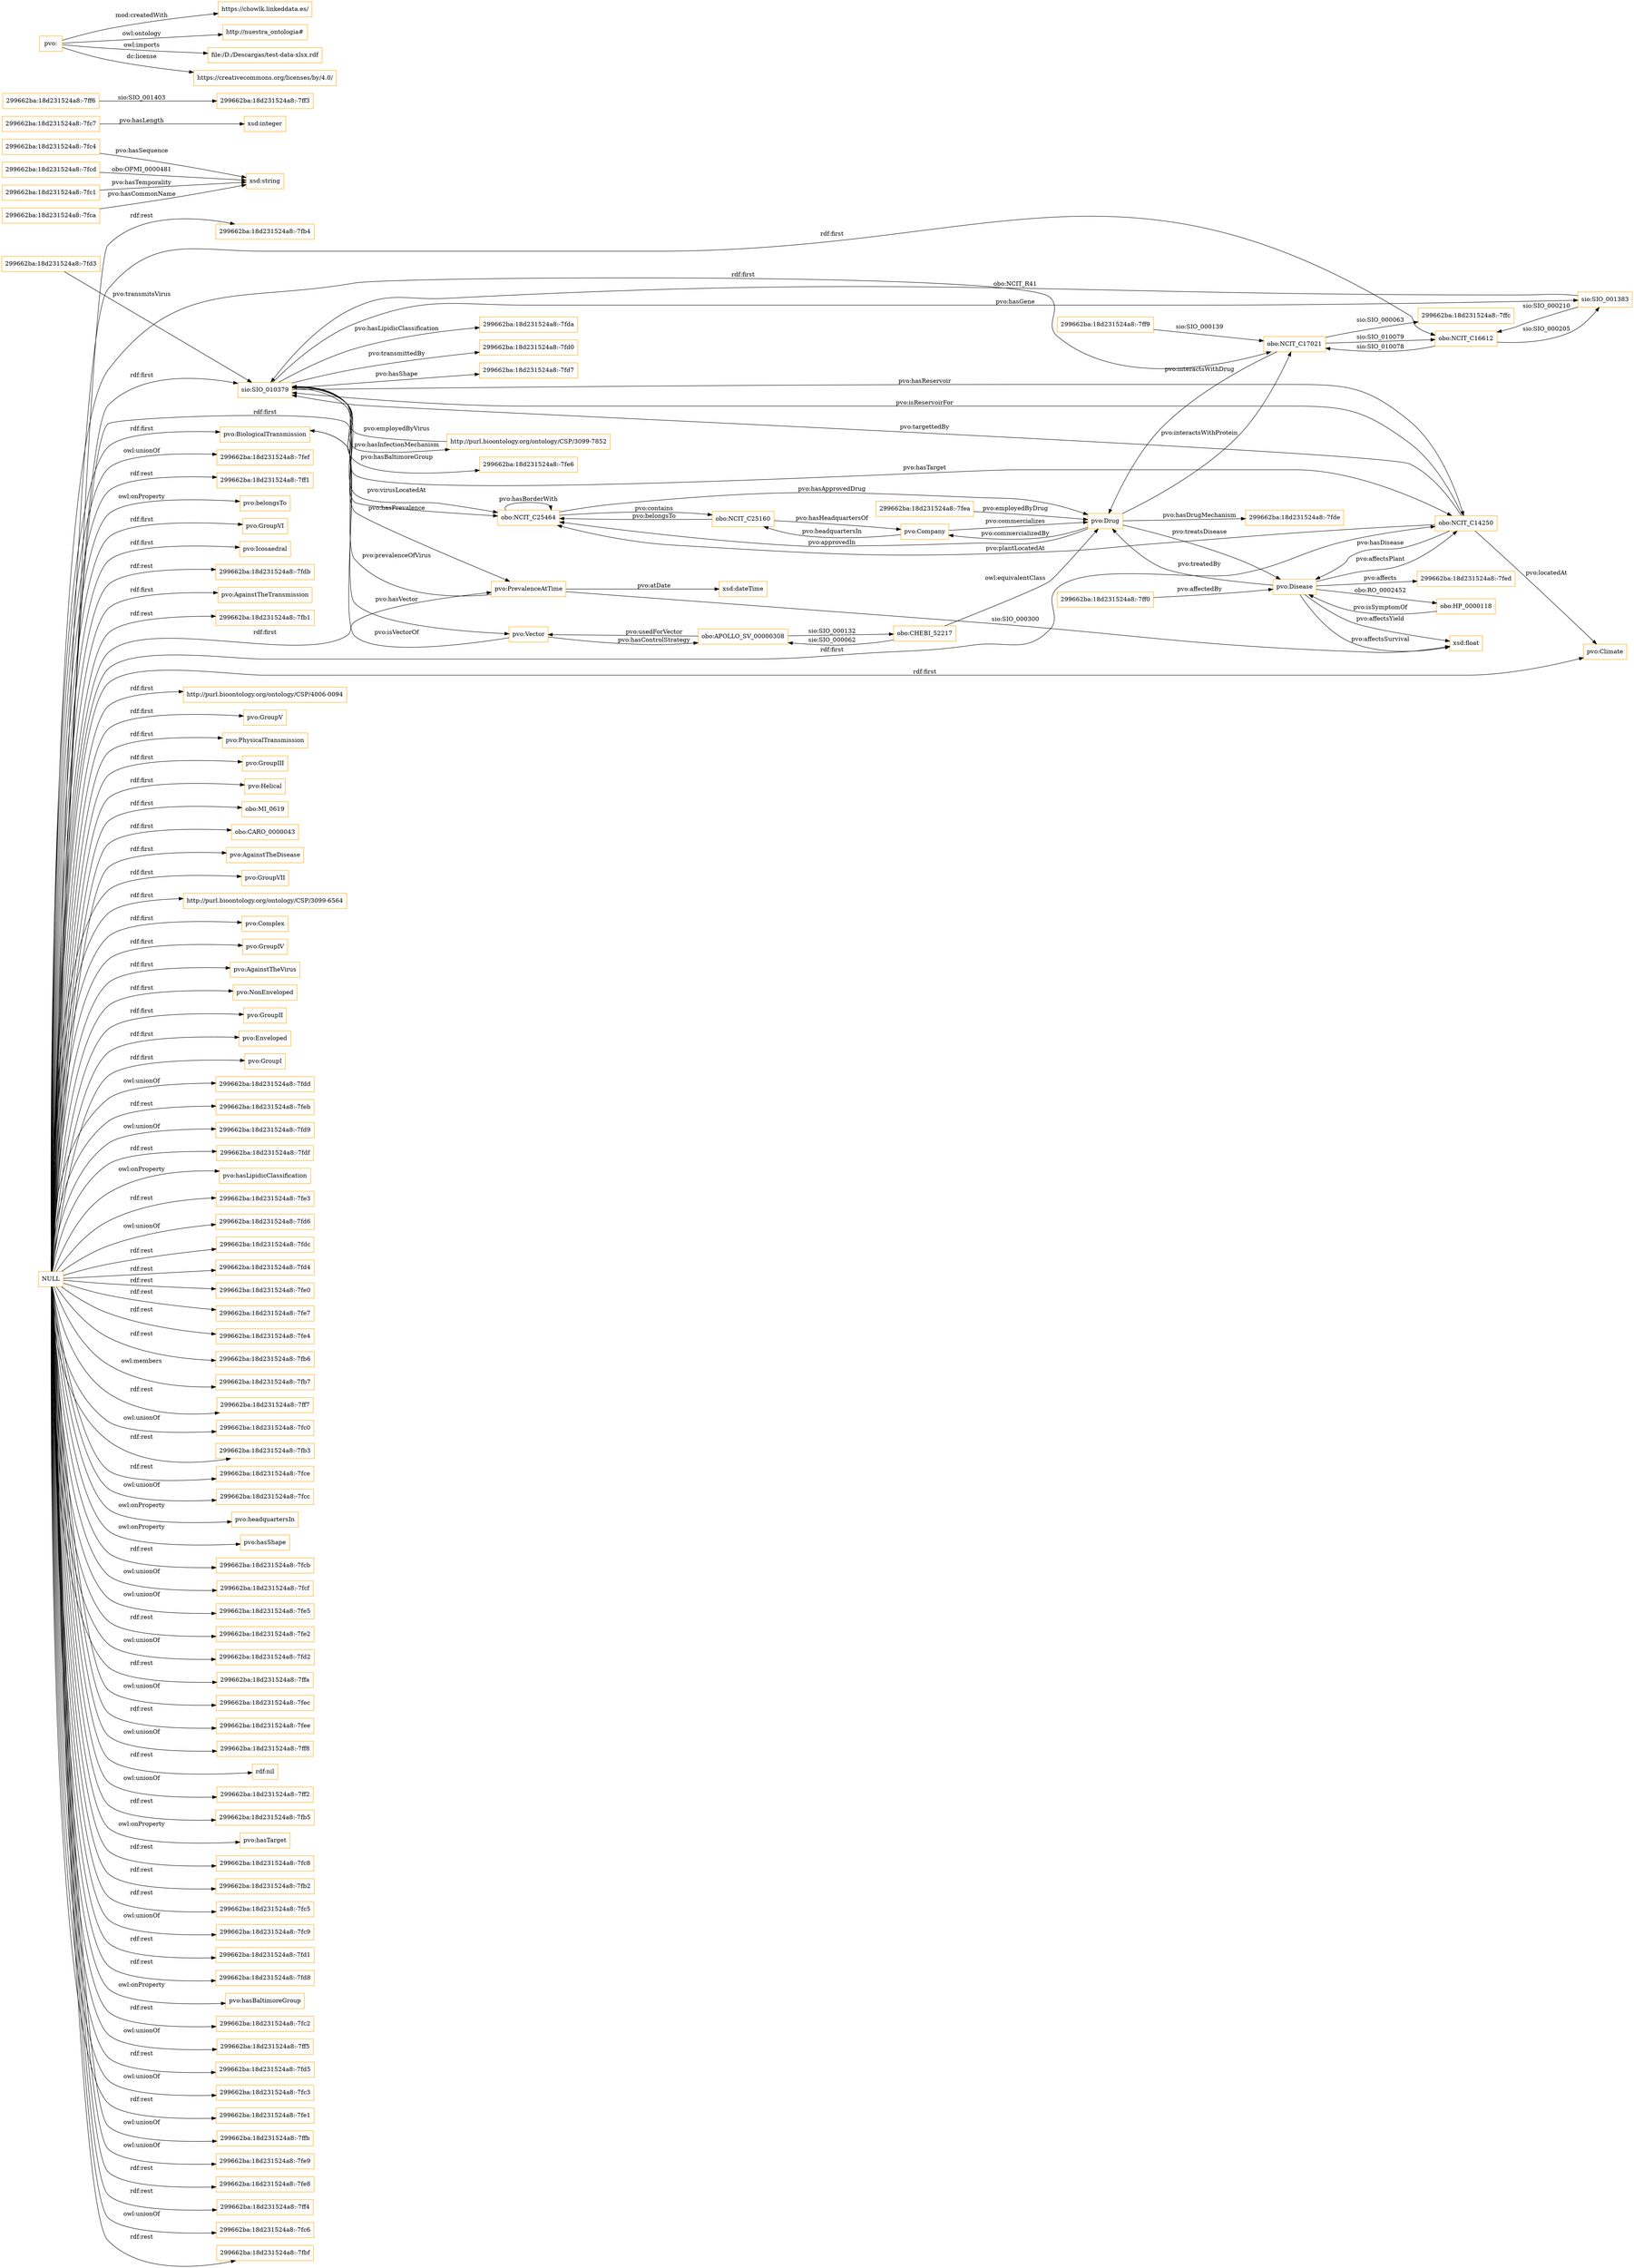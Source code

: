 digraph ar2dtool_diagram { 
rankdir=LR;
size="1501"
node [shape = rectangle, color="orange"]; "pvo:GroupVI" "pvo:Icosaedral" "pvo:Company" "obo:APOLLO_SV_00000308" "299662ba:18d231524a8:-7ff9" "pvo:AgainstTheTransmission" "sio:SIO_010379" "obo:NCIT_C16612" "299662ba:18d231524a8:-7fc4" "http://purl.bioontology.org/ontology/CSP/4006-0094" "pvo:GroupV" "pvo:PhysicalTransmission" "299662ba:18d231524a8:-7fcd" "299662ba:18d231524a8:-7fd3" "299662ba:18d231524a8:-7fe6" "pvo:Vector" "pvo:GroupIII" "pvo:BiologicalTransmission" "299662ba:18d231524a8:-7fc7" "obo:NCIT_C25160" "299662ba:18d231524a8:-7ff3" "299662ba:18d231524a8:-7fda" "obo:NCIT_C25464" "obo:NCIT_C14250" "299662ba:18d231524a8:-7fc1" "299662ba:18d231524a8:-7fde" "299662ba:18d231524a8:-7ff6" "pvo:PrevalenceAtTime" "pvo:Helical" "obo:HP_0000118" "pvo:Disease" "pvo:Climate" "obo:CHEBI_52217" "299662ba:18d231524a8:-7fea" "299662ba:18d231524a8:-7fd0" "299662ba:18d231524a8:-7fd7" "obo:MI_0619" "pvo:Drug" "obo:CARO_0000043" "pvo:AgainstTheDisease" "pvo:GroupVII" "http://purl.bioontology.org/ontology/CSP/3099-6564" "299662ba:18d231524a8:-7ff0" "pvo:Complex" "pvo:GroupIV" "pvo:AgainstTheVirus" "299662ba:18d231524a8:-7fca" "http://purl.bioontology.org/ontology/CSP/3099-7852" "pvo:NonEnveloped" "sio:SIO_001383" "pvo:GroupII" "obo:NCIT_C17021" "299662ba:18d231524a8:-7ffc" "pvo:Enveloped" "pvo:GroupI" "299662ba:18d231524a8:-7fed" ; /*classes style*/
	"obo:CHEBI_52217" -> "pvo:Drug" [ label = "owl:equivalentClass" ];
	"NULL" -> "pvo:NonEnveloped" [ label = "rdf:first" ];
	"NULL" -> "299662ba:18d231524a8:-7fdd" [ label = "owl:unionOf" ];
	"NULL" -> "299662ba:18d231524a8:-7feb" [ label = "rdf:rest" ];
	"NULL" -> "299662ba:18d231524a8:-7fd9" [ label = "owl:unionOf" ];
	"NULL" -> "299662ba:18d231524a8:-7fdf" [ label = "rdf:rest" ];
	"NULL" -> "pvo:hasLipidicClassification" [ label = "owl:onProperty" ];
	"NULL" -> "sio:SIO_010379" [ label = "rdf:first" ];
	"NULL" -> "pvo:GroupVII" [ label = "rdf:first" ];
	"NULL" -> "obo:CARO_0000043" [ label = "rdf:first" ];
	"NULL" -> "299662ba:18d231524a8:-7fe3" [ label = "rdf:rest" ];
	"NULL" -> "299662ba:18d231524a8:-7fd6" [ label = "owl:unionOf" ];
	"NULL" -> "obo:NCIT_C16612" [ label = "rdf:first" ];
	"NULL" -> "pvo:AgainstTheDisease" [ label = "rdf:first" ];
	"NULL" -> "299662ba:18d231524a8:-7fdc" [ label = "rdf:rest" ];
	"NULL" -> "pvo:PhysicalTransmission" [ label = "rdf:first" ];
	"NULL" -> "299662ba:18d231524a8:-7fd4" [ label = "rdf:rest" ];
	"NULL" -> "pvo:Complex" [ label = "rdf:first" ];
	"NULL" -> "pvo:GroupIII" [ label = "rdf:first" ];
	"NULL" -> "299662ba:18d231524a8:-7fe0" [ label = "rdf:rest" ];
	"NULL" -> "299662ba:18d231524a8:-7fe7" [ label = "rdf:rest" ];
	"NULL" -> "obo:MI_0619" [ label = "rdf:first" ];
	"NULL" -> "http://purl.bioontology.org/ontology/CSP/3099-6564" [ label = "rdf:first" ];
	"NULL" -> "299662ba:18d231524a8:-7fe4" [ label = "rdf:rest" ];
	"NULL" -> "299662ba:18d231524a8:-7fb6" [ label = "rdf:rest" ];
	"NULL" -> "299662ba:18d231524a8:-7fb7" [ label = "owl:members" ];
	"NULL" -> "299662ba:18d231524a8:-7ff7" [ label = "rdf:rest" ];
	"NULL" -> "obo:NCIT_C25464" [ label = "rdf:first" ];
	"NULL" -> "299662ba:18d231524a8:-7fc0" [ label = "owl:unionOf" ];
	"NULL" -> "299662ba:18d231524a8:-7fb3" [ label = "rdf:rest" ];
	"NULL" -> "299662ba:18d231524a8:-7fce" [ label = "rdf:rest" ];
	"NULL" -> "299662ba:18d231524a8:-7fcc" [ label = "owl:unionOf" ];
	"NULL" -> "pvo:headquartersIn" [ label = "owl:onProperty" ];
	"NULL" -> "pvo:GroupV" [ label = "rdf:first" ];
	"NULL" -> "pvo:hasShape" [ label = "owl:onProperty" ];
	"NULL" -> "299662ba:18d231524a8:-7fcb" [ label = "rdf:rest" ];
	"NULL" -> "obo:NCIT_C14250" [ label = "rdf:first" ];
	"NULL" -> "299662ba:18d231524a8:-7fcf" [ label = "owl:unionOf" ];
	"NULL" -> "http://purl.bioontology.org/ontology/CSP/4006-0094" [ label = "rdf:first" ];
	"NULL" -> "299662ba:18d231524a8:-7fe5" [ label = "owl:unionOf" ];
	"NULL" -> "299662ba:18d231524a8:-7fe2" [ label = "rdf:rest" ];
	"NULL" -> "obo:NCIT_C17021" [ label = "rdf:first" ];
	"NULL" -> "299662ba:18d231524a8:-7fd2" [ label = "owl:unionOf" ];
	"NULL" -> "299662ba:18d231524a8:-7ffa" [ label = "rdf:rest" ];
	"NULL" -> "pvo:BiologicalTransmission" [ label = "rdf:first" ];
	"NULL" -> "299662ba:18d231524a8:-7fec" [ label = "owl:unionOf" ];
	"NULL" -> "299662ba:18d231524a8:-7fee" [ label = "rdf:rest" ];
	"NULL" -> "299662ba:18d231524a8:-7ff8" [ label = "owl:unionOf" ];
	"NULL" -> "rdf:nil" [ label = "rdf:rest" ];
	"NULL" -> "pvo:GroupI" [ label = "rdf:first" ];
	"NULL" -> "pvo:Enveloped" [ label = "rdf:first" ];
	"NULL" -> "299662ba:18d231524a8:-7ff2" [ label = "owl:unionOf" ];
	"NULL" -> "pvo:AgainstTheTransmission" [ label = "rdf:first" ];
	"NULL" -> "299662ba:18d231524a8:-7fb5" [ label = "rdf:rest" ];
	"NULL" -> "pvo:hasTarget" [ label = "owl:onProperty" ];
	"NULL" -> "299662ba:18d231524a8:-7fc8" [ label = "rdf:rest" ];
	"NULL" -> "pvo:PrevalenceAtTime" [ label = "rdf:first" ];
	"NULL" -> "299662ba:18d231524a8:-7fb2" [ label = "rdf:rest" ];
	"NULL" -> "299662ba:18d231524a8:-7fc5" [ label = "rdf:rest" ];
	"NULL" -> "299662ba:18d231524a8:-7fc9" [ label = "owl:unionOf" ];
	"NULL" -> "299662ba:18d231524a8:-7fd1" [ label = "rdf:rest" ];
	"NULL" -> "299662ba:18d231524a8:-7fd8" [ label = "rdf:rest" ];
	"NULL" -> "pvo:hasBaltimoreGroup" [ label = "owl:onProperty" ];
	"NULL" -> "pvo:GroupVI" [ label = "rdf:first" ];
	"NULL" -> "pvo:Climate" [ label = "rdf:first" ];
	"NULL" -> "299662ba:18d231524a8:-7fc2" [ label = "rdf:rest" ];
	"NULL" -> "299662ba:18d231524a8:-7ff5" [ label = "owl:unionOf" ];
	"NULL" -> "299662ba:18d231524a8:-7fd5" [ label = "rdf:rest" ];
	"NULL" -> "pvo:GroupII" [ label = "rdf:first" ];
	"NULL" -> "299662ba:18d231524a8:-7fc3" [ label = "owl:unionOf" ];
	"NULL" -> "299662ba:18d231524a8:-7fe1" [ label = "rdf:rest" ];
	"NULL" -> "299662ba:18d231524a8:-7ffb" [ label = "owl:unionOf" ];
	"NULL" -> "pvo:Icosaedral" [ label = "rdf:first" ];
	"NULL" -> "299662ba:18d231524a8:-7fe9" [ label = "owl:unionOf" ];
	"NULL" -> "299662ba:18d231524a8:-7fe8" [ label = "rdf:rest" ];
	"NULL" -> "299662ba:18d231524a8:-7ff4" [ label = "rdf:rest" ];
	"NULL" -> "299662ba:18d231524a8:-7fc6" [ label = "owl:unionOf" ];
	"NULL" -> "299662ba:18d231524a8:-7fbf" [ label = "rdf:rest" ];
	"NULL" -> "pvo:Helical" [ label = "rdf:first" ];
	"NULL" -> "299662ba:18d231524a8:-7fef" [ label = "owl:unionOf" ];
	"NULL" -> "299662ba:18d231524a8:-7ff1" [ label = "rdf:rest" ];
	"NULL" -> "pvo:GroupIV" [ label = "rdf:first" ];
	"NULL" -> "pvo:AgainstTheVirus" [ label = "rdf:first" ];
	"NULL" -> "299662ba:18d231524a8:-7fb4" [ label = "rdf:rest" ];
	"NULL" -> "299662ba:18d231524a8:-7fdb" [ label = "rdf:rest" ];
	"NULL" -> "pvo:belongsTo" [ label = "owl:onProperty" ];
	"NULL" -> "299662ba:18d231524a8:-7fb1" [ label = "rdf:rest" ];
	"pvo:" -> "https://chowlk.linkeddata.es/" [ label = "mod:createdWith" ];
	"pvo:" -> "http://nuestra_ontologia#" [ label = "owl:ontology" ];
	"pvo:" -> "file:/D:/Descargas/test-data-xlsx.rdf" [ label = "owl:imports" ];
	"pvo:" -> "https://creativecommons.org/licenses/by/4.0/" [ label = "dc:license" ];
	"obo:NCIT_C25464" -> "obo:NCIT_C25464" [ label = "pvo:hasBorderWith" ];
	"obo:HP_0000118" -> "pvo:Disease" [ label = "pvo:isSymptomOf" ];
	"sio:SIO_010379" -> "http://purl.bioontology.org/ontology/CSP/3099-7852" [ label = "pvo:hasInfectionMechanism" ];
	"pvo:Disease" -> "obo:HP_0000118" [ label = "obo:RO_0002452" ];
	"sio:SIO_010379" -> "299662ba:18d231524a8:-7fda" [ label = "pvo:hasLipidicClassification" ];
	"pvo:Disease" -> "xsd:float" [ label = "pvo:affectsYield" ];
	"299662ba:18d231524a8:-7fc7" -> "xsd:integer" [ label = "pvo:hasLength" ];
	"http://purl.bioontology.org/ontology/CSP/3099-7852" -> "sio:SIO_010379" [ label = "pvo:employedByVirus" ];
	"299662ba:18d231524a8:-7ff6" -> "299662ba:18d231524a8:-7ff3" [ label = "sio:SIO_001403" ];
	"obo:NCIT_C14250" -> "pvo:Climate" [ label = "pvo:locatedAt" ];
	"sio:SIO_001383" -> "obo:NCIT_C16612" [ label = "sio:SIO_000210" ];
	"obo:APOLLO_SV_00000308" -> "obo:CHEBI_52217" [ label = "sio:SIO_000132" ];
	"pvo:Drug" -> "299662ba:18d231524a8:-7fde" [ label = "pvo:hasDrugMechanism" ];
	"299662ba:18d231524a8:-7fcd" -> "xsd:string" [ label = "obo:OPMI_0000481" ];
	"obo:NCIT_C17021" -> "pvo:Drug" [ label = "pvo:interactsWithDrug" ];
	"sio:SIO_010379" -> "pvo:PrevalenceAtTime" [ label = "pvo:hasPrevalence" ];
	"pvo:Disease" -> "obo:NCIT_C14250" [ label = "pvo:affectsPlant" ];
	"sio:SIO_010379" -> "obo:NCIT_C25464" [ label = "pvo:virusLocatedAt" ];
	"obo:NCIT_C25160" -> "pvo:Company" [ label = "pvo:hasHeadquartersOf" ];
	"299662ba:18d231524a8:-7fc1" -> "xsd:string" [ label = "pvo:hasTemporality" ];
	"pvo:Company" -> "obo:NCIT_C25160" [ label = "pvo:headquartersIn" ];
	"299662ba:18d231524a8:-7fca" -> "xsd:string" [ label = "pvo:hasCommonName" ];
	"299662ba:18d231524a8:-7fd3" -> "sio:SIO_010379" [ label = "pvo:transmitsVirus" ];
	"299662ba:18d231524a8:-7fc4" -> "xsd:string" [ label = "pvo:hasSequence" ];
	"obo:NCIT_C16612" -> "sio:SIO_001383" [ label = "sio:SIO_000205" ];
	"pvo:Drug" -> "pvo:Company" [ label = "pvo:commercializedBy" ];
	"obo:NCIT_C14250" -> "sio:SIO_010379" [ label = "pvo:isReservoirFor" ];
	"pvo:PrevalenceAtTime" -> "xsd:float" [ label = "sio:SIO_000300" ];
	"obo:NCIT_C14250" -> "sio:SIO_010379" [ label = "pvo:targettedBy" ];
	"obo:NCIT_C17021" -> "299662ba:18d231524a8:-7ffc" [ label = "sio:SIO_000063" ];
	"sio:SIO_010379" -> "obo:NCIT_C14250" [ label = "pvo:hasTarget" ];
	"obo:NCIT_C25160" -> "obo:NCIT_C25464" [ label = "pvo:belongsTo" ];
	"obo:CHEBI_52217" -> "obo:APOLLO_SV_00000308" [ label = "sio:SIO_000062" ];
	"sio:SIO_010379" -> "sio:SIO_001383" [ label = "pvo:hasGene" ];
	"obo:NCIT_C25464" -> "obo:NCIT_C25160" [ label = "pvo:contains" ];
	"obo:NCIT_C17021" -> "obo:NCIT_C16612" [ label = "sio:SIO_010079" ];
	"obo:NCIT_C16612" -> "obo:NCIT_C17021" [ label = "sio:SIO_010078" ];
	"sio:SIO_001383" -> "sio:SIO_010379" [ label = "obo:NCIT_R41" ];
	"obo:NCIT_C14250" -> "obo:NCIT_C25464" [ label = "pvo:plantLocatedAt" ];
	"pvo:Drug" -> "pvo:Disease" [ label = "pvo:treatsDisease" ];
	"obo:NCIT_C14250" -> "pvo:Disease" [ label = "pvo:hasDisease" ];
	"pvo:Vector" -> "obo:APOLLO_SV_00000308" [ label = "pvo:hasControlStrategy" ];
	"pvo:Drug" -> "obo:NCIT_C17021" [ label = "pvo:interactsWithProtein" ];
	"pvo:Disease" -> "xsd:float" [ label = "pvo:affectsSurvival" ];
	"299662ba:18d231524a8:-7ff9" -> "obo:NCIT_C17021" [ label = "sio:SIO_000139" ];
	"obo:APOLLO_SV_00000308" -> "pvo:Vector" [ label = "pvo:usedForVector" ];
	"299662ba:18d231524a8:-7fea" -> "pvo:Drug" [ label = "pvo:employedByDrug" ];
	"pvo:PrevalenceAtTime" -> "sio:SIO_010379" [ label = "pvo:prevalenceOfVirus" ];
	"obo:NCIT_C25464" -> "pvo:Drug" [ label = "pvo:hasApprovedDrug" ];
	"sio:SIO_010379" -> "299662ba:18d231524a8:-7fe6" [ label = "pvo:hasBaltimoreGroup" ];
	"pvo:PrevalenceAtTime" -> "xsd:dateTime" [ label = "pvo:atDate" ];
	"pvo:Disease" -> "pvo:Drug" [ label = "pvo:treatedBy" ];
	"sio:SIO_010379" -> "299662ba:18d231524a8:-7fd0" [ label = "pvo:transmittedBy" ];
	"299662ba:18d231524a8:-7ff0" -> "pvo:Disease" [ label = "pvo:affectedBy" ];
	"pvo:Disease" -> "299662ba:18d231524a8:-7fed" [ label = "pvo:affects" ];
	"pvo:BiologicalTransmission" -> "pvo:Vector" [ label = "pvo:hasVector" ];
	"sio:SIO_010379" -> "299662ba:18d231524a8:-7fd7" [ label = "pvo:hasShape" ];
	"sio:SIO_010379" -> "obo:NCIT_C14250" [ label = "pvo:hasReservoir" ];
	"pvo:Vector" -> "pvo:BiologicalTransmission" [ label = "pvo:isVectorOf" ];
	"pvo:Company" -> "pvo:Drug" [ label = "pvo:commercializes" ];
	"pvo:Drug" -> "obo:NCIT_C25464" [ label = "pvo:approvedIn" ];

}
